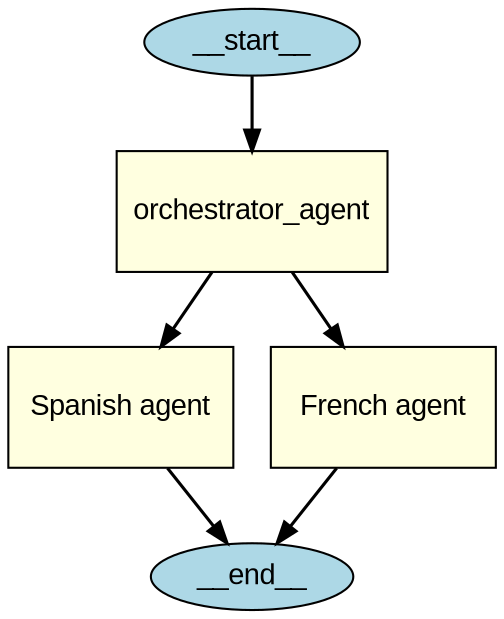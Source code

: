 
    digraph G {
        graph [splines=true];
        node [fontname="Arial"];
        edge [penwidth=1.5];
    "__start__" [label="__start__", shape=ellipse, style=filled, fillcolor=lightblue, width=0.5, height=0.3];"__end__" [label="__end__", shape=ellipse, style=filled, fillcolor=lightblue, width=0.5, height=0.3];"orchestrator_agent" [label="orchestrator_agent", shape=box, style=filled, fillcolor=lightyellow, width=1.5, height=0.8];"Spanish agent" [label="Spanish agent", shape=box, style=filled, style=rounded, fillcolor=lightyellow, width=1.5, height=0.8];"__start__" [label="__start__", shape=ellipse, style=filled, fillcolor=lightblue, width=0.5, height=0.3];"__end__" [label="__end__", shape=ellipse, style=filled, fillcolor=lightblue, width=0.5, height=0.3];"Spanish agent" [label="Spanish agent", shape=box, style=filled, fillcolor=lightyellow, width=1.5, height=0.8];"French agent" [label="French agent", shape=box, style=filled, style=rounded, fillcolor=lightyellow, width=1.5, height=0.8];"__start__" [label="__start__", shape=ellipse, style=filled, fillcolor=lightblue, width=0.5, height=0.3];"__end__" [label="__end__", shape=ellipse, style=filled, fillcolor=lightblue, width=0.5, height=0.3];"French agent" [label="French agent", shape=box, style=filled, fillcolor=lightyellow, width=1.5, height=0.8];"__start__" -> "orchestrator_agent";
            "orchestrator_agent" -> "Spanish agent";"Spanish agent" -> "__end__";
            "orchestrator_agent" -> "French agent";"French agent" -> "__end__";}
